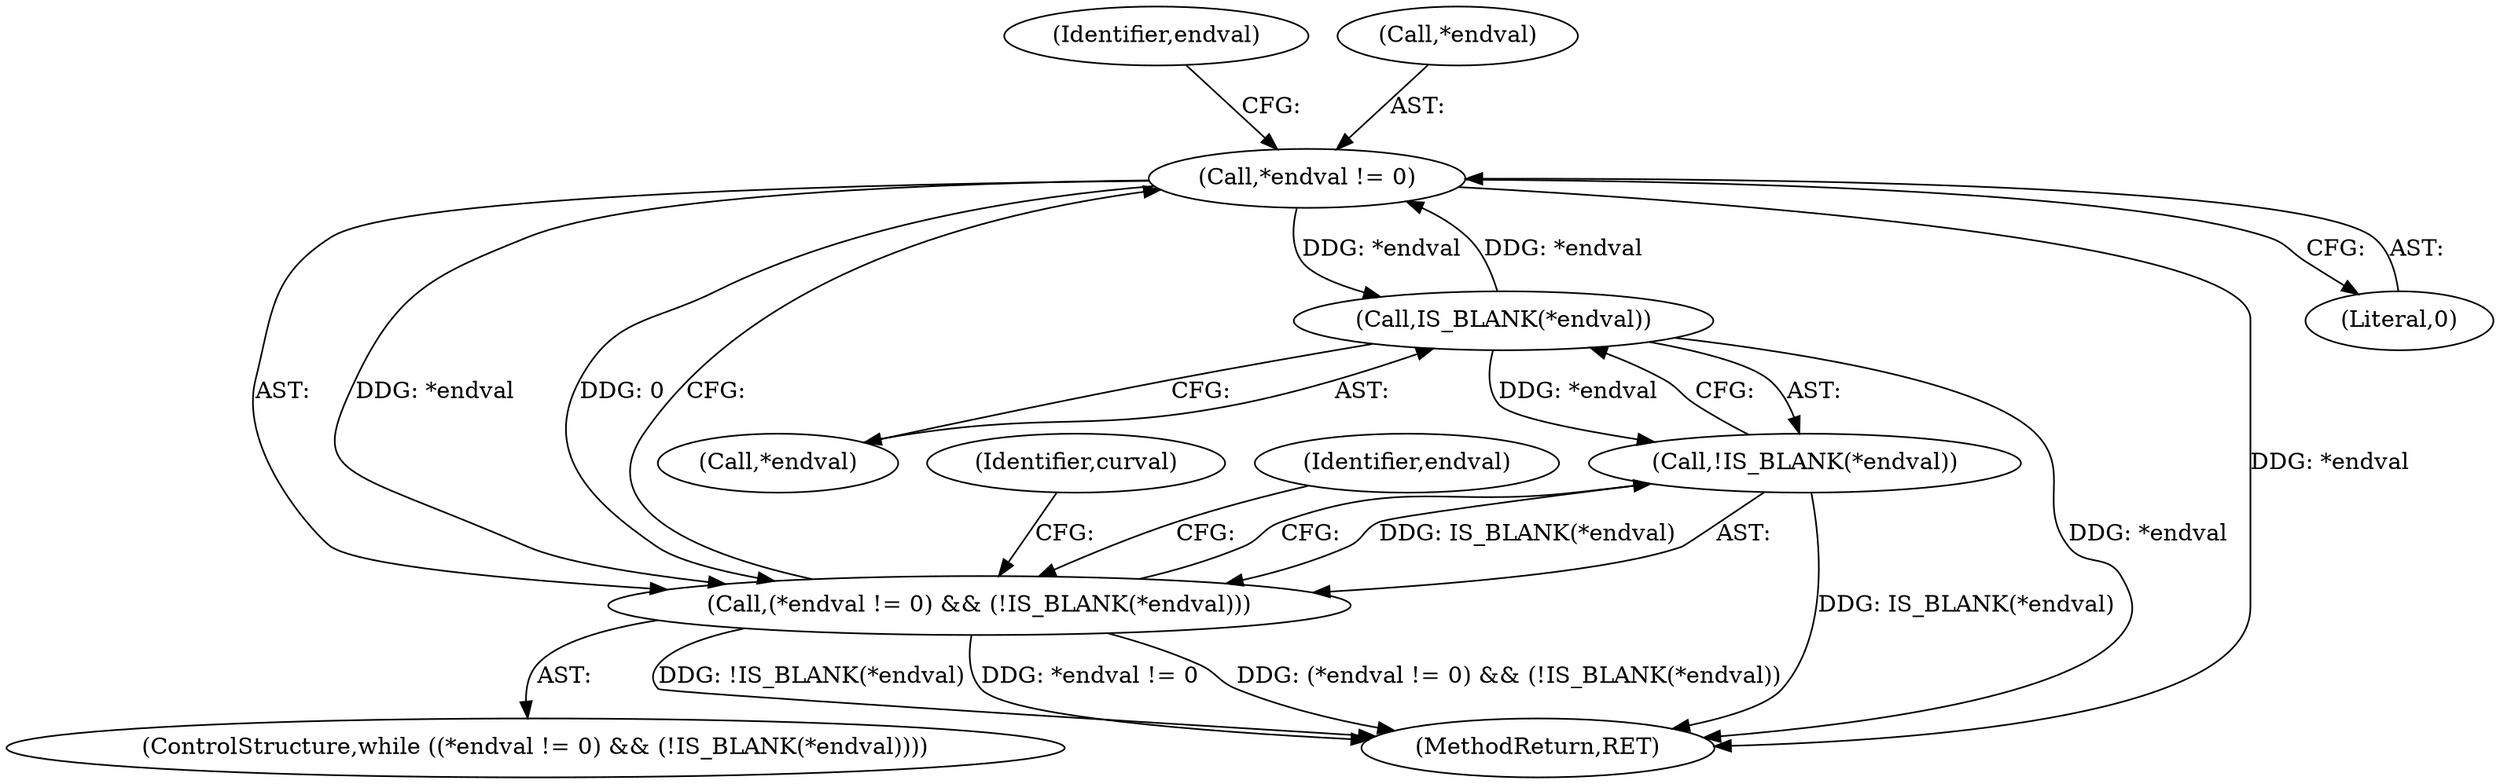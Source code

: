 digraph "0_Chrome_96dbafe288dbe2f0cc45fa3c39daf6d0c37acbab_11@pointer" {
"1000368" [label="(Call,*endval != 0)"];
"1000373" [label="(Call,IS_BLANK(*endval))"];
"1000368" [label="(Call,*endval != 0)"];
"1000367" [label="(Call,(*endval != 0) && (!IS_BLANK(*endval)))"];
"1000372" [label="(Call,!IS_BLANK(*endval))"];
"1000379" [label="(Identifier,curval)"];
"1000374" [label="(Call,*endval)"];
"1000368" [label="(Call,*endval != 0)"];
"1000372" [label="(Call,!IS_BLANK(*endval))"];
"1000375" [label="(Identifier,endval)"];
"1000366" [label="(ControlStructure,while ((*endval != 0) && (!IS_BLANK(*endval))))"];
"1000469" [label="(MethodReturn,RET)"];
"1000367" [label="(Call,(*endval != 0) && (!IS_BLANK(*endval)))"];
"1000373" [label="(Call,IS_BLANK(*endval))"];
"1000371" [label="(Literal,0)"];
"1000377" [label="(Identifier,endval)"];
"1000369" [label="(Call,*endval)"];
"1000368" -> "1000367"  [label="AST: "];
"1000368" -> "1000371"  [label="CFG: "];
"1000369" -> "1000368"  [label="AST: "];
"1000371" -> "1000368"  [label="AST: "];
"1000375" -> "1000368"  [label="CFG: "];
"1000367" -> "1000368"  [label="CFG: "];
"1000368" -> "1000469"  [label="DDG: *endval"];
"1000368" -> "1000367"  [label="DDG: *endval"];
"1000368" -> "1000367"  [label="DDG: 0"];
"1000373" -> "1000368"  [label="DDG: *endval"];
"1000368" -> "1000373"  [label="DDG: *endval"];
"1000373" -> "1000372"  [label="AST: "];
"1000373" -> "1000374"  [label="CFG: "];
"1000374" -> "1000373"  [label="AST: "];
"1000372" -> "1000373"  [label="CFG: "];
"1000373" -> "1000469"  [label="DDG: *endval"];
"1000373" -> "1000372"  [label="DDG: *endval"];
"1000367" -> "1000366"  [label="AST: "];
"1000367" -> "1000372"  [label="CFG: "];
"1000372" -> "1000367"  [label="AST: "];
"1000377" -> "1000367"  [label="CFG: "];
"1000379" -> "1000367"  [label="CFG: "];
"1000367" -> "1000469"  [label="DDG: *endval != 0"];
"1000367" -> "1000469"  [label="DDG: (*endval != 0) && (!IS_BLANK(*endval))"];
"1000367" -> "1000469"  [label="DDG: !IS_BLANK(*endval)"];
"1000372" -> "1000367"  [label="DDG: IS_BLANK(*endval)"];
"1000372" -> "1000469"  [label="DDG: IS_BLANK(*endval)"];
}
